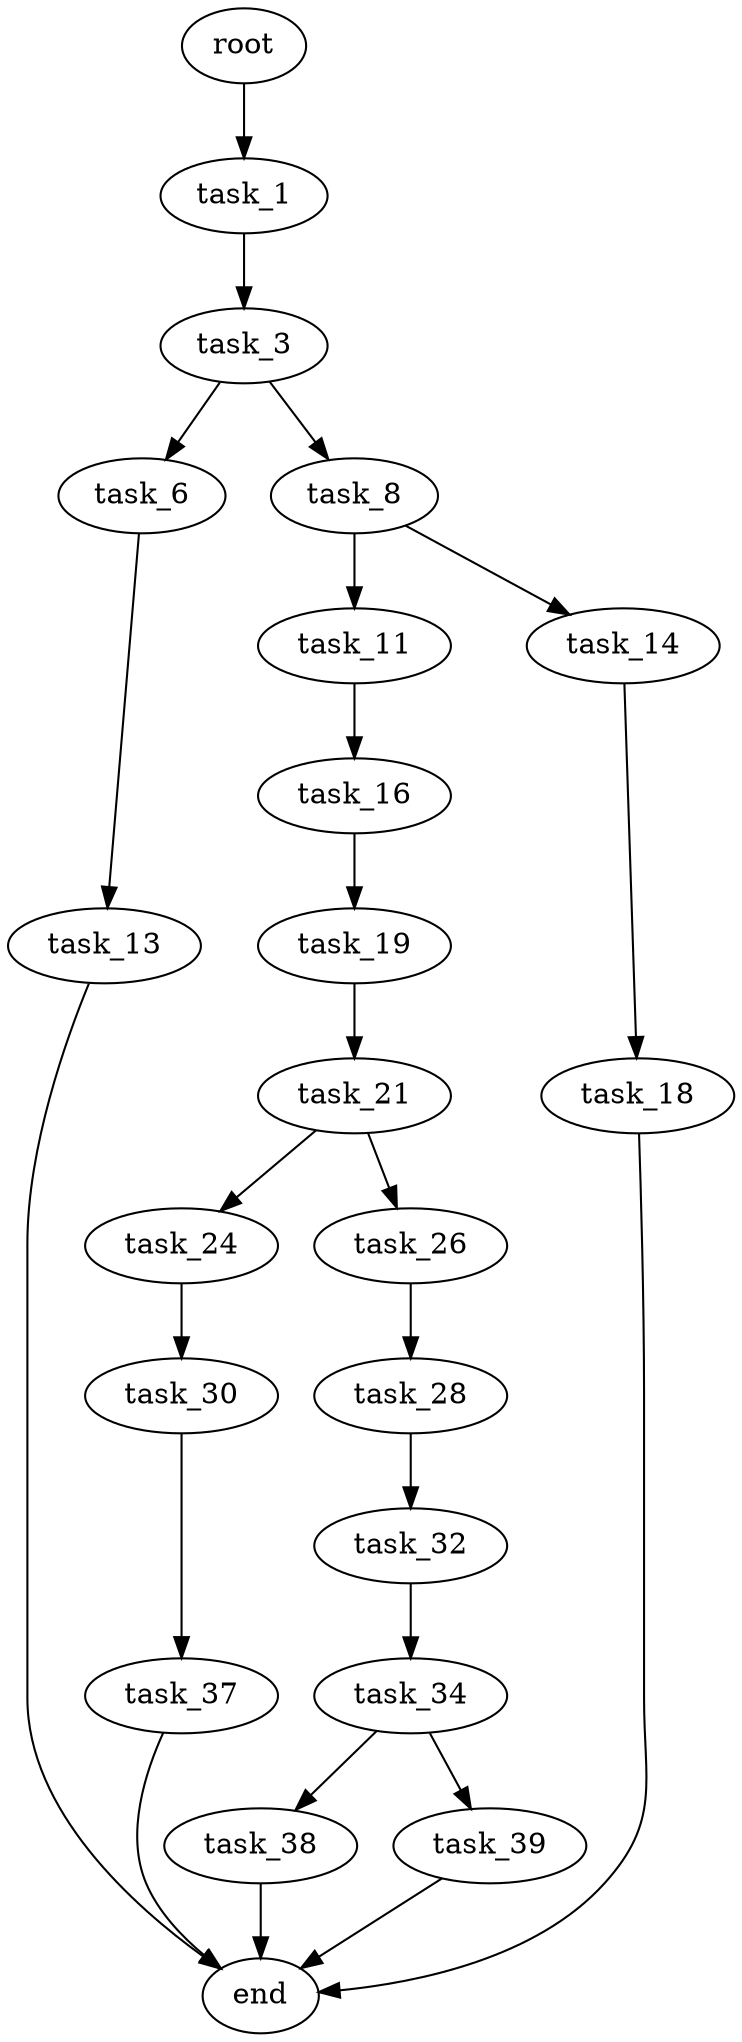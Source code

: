 digraph G {
  root [size="0.000000"];
  task_1 [size="6091336866.000000"];
  task_3 [size="368293445632.000000"];
  task_6 [size="858719783676.000000"];
  task_8 [size="18146978973.000000"];
  task_11 [size="104982933040.000000"];
  task_13 [size="1073741824000.000000"];
  task_14 [size="723743372195.000000"];
  task_16 [size="345757439531.000000"];
  task_18 [size="57558682255.000000"];
  task_19 [size="6707982146.000000"];
  task_21 [size="1494962404.000000"];
  task_24 [size="13809329533.000000"];
  task_26 [size="412257391897.000000"];
  task_28 [size="128609062216.000000"];
  task_30 [size="134217728000.000000"];
  task_32 [size="782757789696.000000"];
  task_34 [size="725672258465.000000"];
  task_37 [size="16443074447.000000"];
  task_38 [size="24815252496.000000"];
  task_39 [size="10462864524.000000"];
  end [size="0.000000"];

  root -> task_1 [size="1.000000"];
  task_1 -> task_3 [size="679477248.000000"];
  task_3 -> task_6 [size="411041792.000000"];
  task_3 -> task_8 [size="411041792.000000"];
  task_6 -> task_13 [size="536870912.000000"];
  task_8 -> task_11 [size="301989888.000000"];
  task_8 -> task_14 [size="301989888.000000"];
  task_11 -> task_16 [size="75497472.000000"];
  task_13 -> end [size="1.000000"];
  task_14 -> task_18 [size="838860800.000000"];
  task_16 -> task_19 [size="679477248.000000"];
  task_18 -> end [size="1.000000"];
  task_19 -> task_21 [size="134217728.000000"];
  task_21 -> task_24 [size="75497472.000000"];
  task_21 -> task_26 [size="75497472.000000"];
  task_24 -> task_30 [size="838860800.000000"];
  task_26 -> task_28 [size="536870912.000000"];
  task_28 -> task_32 [size="209715200.000000"];
  task_30 -> task_37 [size="209715200.000000"];
  task_32 -> task_34 [size="679477248.000000"];
  task_34 -> task_38 [size="679477248.000000"];
  task_34 -> task_39 [size="679477248.000000"];
  task_37 -> end [size="1.000000"];
  task_38 -> end [size="1.000000"];
  task_39 -> end [size="1.000000"];
}
